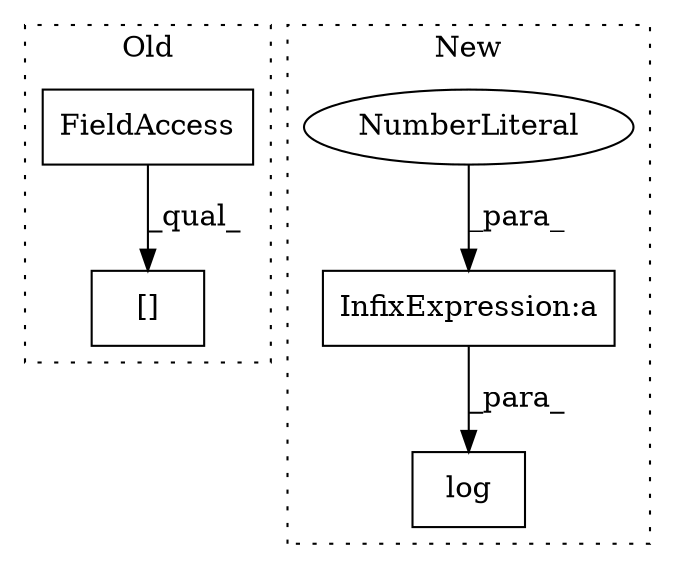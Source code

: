 digraph G {
subgraph cluster0 {
1 [label="[]" a="2" s="1774,1895" l="16,2" shape="box"];
3 [label="FieldAccess" a="22" s="1774" l="10" shape="box"];
label = "Old";
style="dotted";
}
subgraph cluster1 {
2 [label="log" a="32" s="1499,1517" l="4,1" shape="box"];
4 [label="InfixExpression:a" a="27" s="1504" l="3" shape="box"];
5 [label="NumberLiteral" a="34" s="1503" l="1" shape="ellipse"];
label = "New";
style="dotted";
}
3 -> 1 [label="_qual_"];
4 -> 2 [label="_para_"];
5 -> 4 [label="_para_"];
}